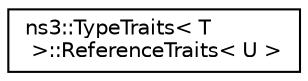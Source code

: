 digraph "Graphical Class Hierarchy"
{
 // LATEX_PDF_SIZE
  edge [fontname="Helvetica",fontsize="10",labelfontname="Helvetica",labelfontsize="10"];
  node [fontname="Helvetica",fontsize="10",shape=record];
  rankdir="LR";
  Node0 [label="ns3::TypeTraits\< T\l \>::ReferenceTraits\< U \>",height=0.2,width=0.4,color="black", fillcolor="white", style="filled",URL="$structns3_1_1_type_traits_1_1_reference_traits.html",tooltip="Not a reference type."];
}

